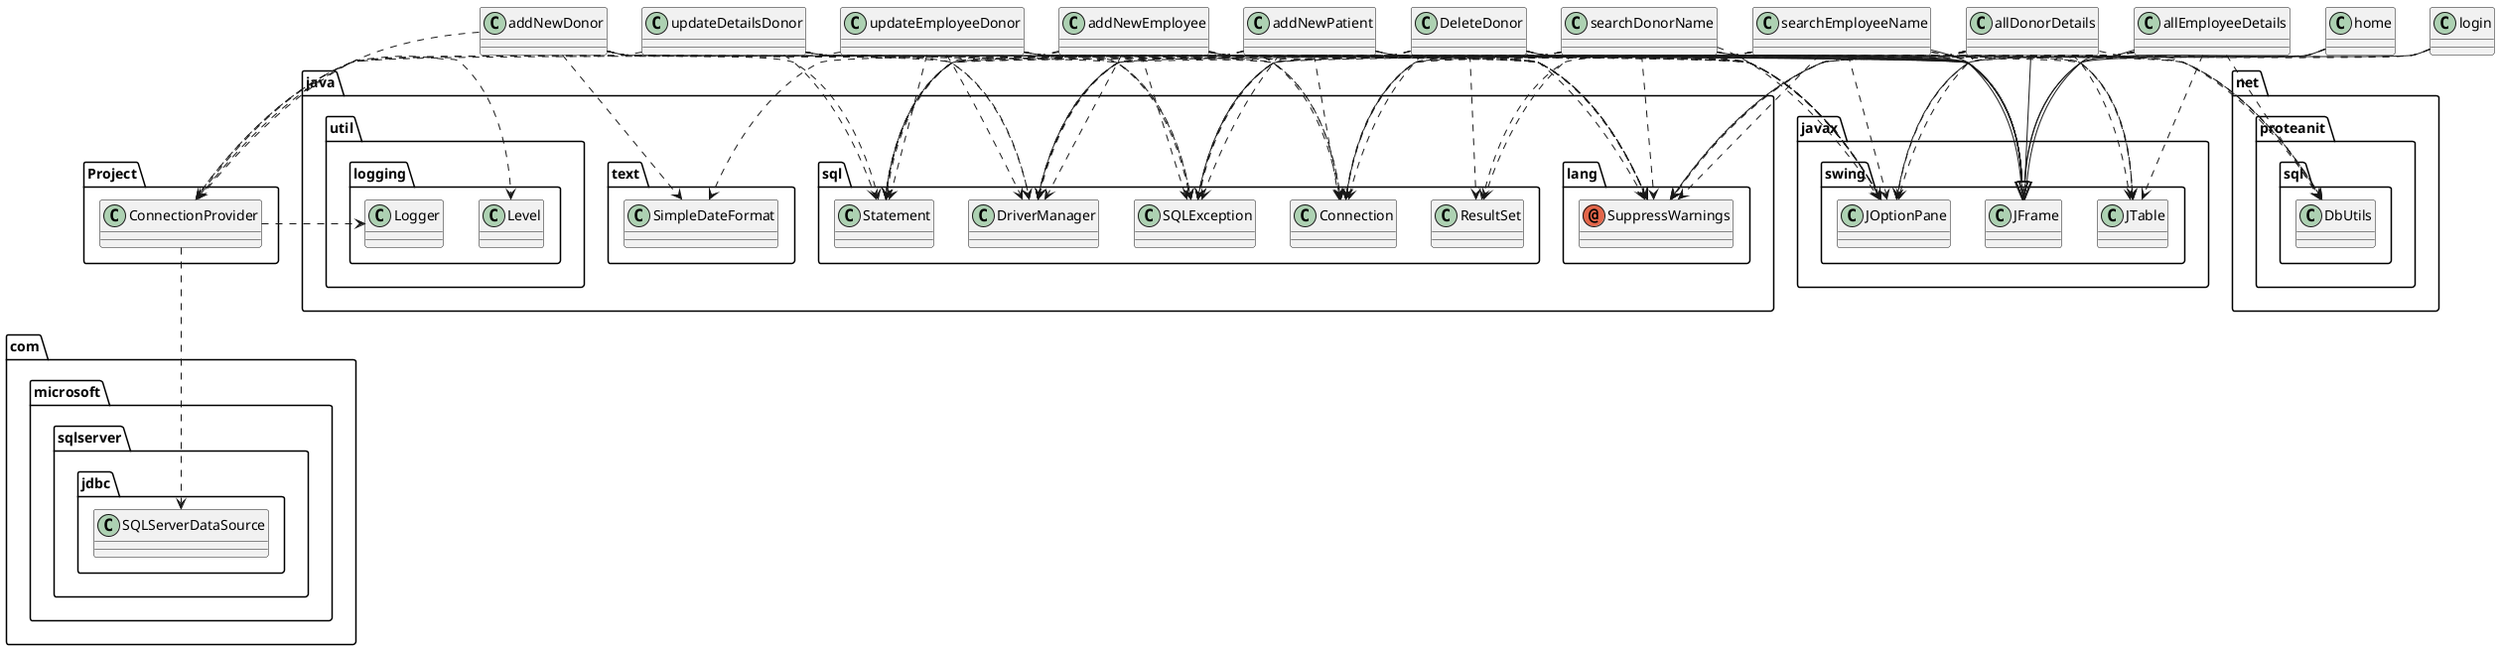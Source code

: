 @startuml
annotation java.lang.SuppressWarnings
class DeleteDonor
class Project.ConnectionProvider
class addNewDonor
class addNewEmployee
class addNewPatient
class allDonorDetails
class allEmployeeDetails
class com.microsoft.sqlserver.jdbc.SQLServerDataSource
class home
class java.sql.Connection
class java.sql.DriverManager
class java.sql.ResultSet
class java.sql.SQLException
class java.sql.Statement
class java.text.SimpleDateFormat
class java.util.logging.Level
class java.util.logging.Logger
class javax.swing.JFrame
class javax.swing.JOptionPane
class javax.swing.JTable
class login
class net.proteanit.sql.DbUtils
class searchDonorName
class searchEmployeeName
class updateDetailsDonor
class updateEmployeeDonor
DeleteDonor ..> java.lang.SuppressWarnings
DeleteDonor ..> java.sql.Connection
DeleteDonor ..> java.sql.DriverManager
DeleteDonor ..> java.sql.ResultSet
DeleteDonor ..> java.sql.SQLException
DeleteDonor ..> java.sql.Statement
DeleteDonor --|> javax.swing.JFrame
DeleteDonor ..> javax.swing.JOptionPane
DeleteDonor ..> javax.swing.JTable
DeleteDonor ..> net.proteanit.sql.DbUtils
Project.ConnectionProvider ..> com.microsoft.sqlserver.jdbc.SQLServerDataSource
Project.ConnectionProvider ..> java.util.logging.Level
Project.ConnectionProvider ..> java.util.logging.Logger
addNewDonor ..> java.lang.SuppressWarnings
addNewDonor ..> Project.ConnectionProvider
addNewDonor ..> java.sql.DriverManager
addNewDonor ..> java.sql.SQLException
addNewDonor ..> java.sql.Statement
addNewDonor ..> java.text.SimpleDateFormat
addNewDonor --|> javax.swing.JFrame
addNewDonor ..> javax.swing.JOptionPane
addNewEmployee ..> java.lang.SuppressWarnings
addNewEmployee ..> Project.ConnectionProvider
addNewEmployee ..> java.sql.Connection
addNewEmployee ..> java.sql.DriverManager
addNewEmployee ..> java.sql.SQLException
addNewEmployee ..> java.sql.Statement
addNewEmployee --|> javax.swing.JFrame
addNewEmployee ..> javax.swing.JOptionPane
addNewPatient ..> java.lang.SuppressWarnings
addNewPatient ..> java.sql.Connection
addNewPatient ..> java.sql.DriverManager
addNewPatient ..> java.sql.SQLException
addNewPatient ..> java.sql.Statement
addNewPatient ..> java.text.SimpleDateFormat
addNewPatient --|> javax.swing.JFrame
addNewPatient ..> javax.swing.JOptionPane
allDonorDetails ..> java.lang.SuppressWarnings
allDonorDetails ..> java.sql.Connection
allDonorDetails ..> java.sql.DriverManager
allDonorDetails ..> java.sql.SQLException
allDonorDetails ..> java.sql.Statement
allDonorDetails --|> javax.swing.JFrame
allDonorDetails ..> javax.swing.JOptionPane
allDonorDetails ..> javax.swing.JTable
allDonorDetails ..> net.proteanit.sql.DbUtils
allEmployeeDetails ..> java.lang.SuppressWarnings
allEmployeeDetails ..> java.sql.Connection
allEmployeeDetails ..> java.sql.DriverManager
allEmployeeDetails ..> java.sql.SQLException
allEmployeeDetails ..> java.sql.Statement
allEmployeeDetails --|> javax.swing.JFrame
allEmployeeDetails ..> javax.swing.JOptionPane
allEmployeeDetails ..> javax.swing.JTable
allEmployeeDetails ..> net.proteanit.sql.DbUtils
home ..> java.lang.SuppressWarnings
home --|> javax.swing.JFrame
home ..> javax.swing.JOptionPane
login ..> java.lang.SuppressWarnings
login --|> javax.swing.JFrame
login ..> javax.swing.JOptionPane
searchDonorName ..> java.lang.SuppressWarnings
searchDonorName ..> java.sql.Connection
searchDonorName ..> java.sql.DriverManager
searchDonorName ..> java.sql.ResultSet
searchDonorName ..> java.sql.SQLException
searchDonorName ..> java.sql.Statement
searchDonorName --|> javax.swing.JFrame
searchDonorName ..> javax.swing.JOptionPane
searchDonorName ..> javax.swing.JTable
searchDonorName ..> net.proteanit.sql.DbUtils
searchEmployeeName ..> java.lang.SuppressWarnings
searchEmployeeName ..> java.sql.Connection
searchEmployeeName ..> java.sql.DriverManager
searchEmployeeName ..> java.sql.ResultSet
searchEmployeeName ..> java.sql.SQLException
searchEmployeeName ..> java.sql.Statement
searchEmployeeName --|> javax.swing.JFrame
searchEmployeeName ..> javax.swing.JOptionPane
searchEmployeeName ..> javax.swing.JTable
searchEmployeeName ..> net.proteanit.sql.DbUtils
updateDetailsDonor ..> java.lang.SuppressWarnings
updateDetailsDonor ..> Project.ConnectionProvider
updateDetailsDonor ..> java.sql.Connection
updateDetailsDonor ..> java.sql.DriverManager
updateDetailsDonor ..> java.sql.SQLException
updateDetailsDonor ..> java.sql.Statement
updateDetailsDonor --|> javax.swing.JFrame
updateDetailsDonor ..> javax.swing.JOptionPane
updateEmployeeDonor ..> java.lang.SuppressWarnings
updateEmployeeDonor ..> Project.ConnectionProvider
updateEmployeeDonor ..> java.sql.Connection
updateEmployeeDonor ..> java.sql.DriverManager
updateEmployeeDonor ..> java.sql.SQLException
updateEmployeeDonor ..> java.sql.Statement
updateEmployeeDonor --|> javax.swing.JFrame
updateEmployeeDonor ..> javax.swing.JOptionPane
@enduml